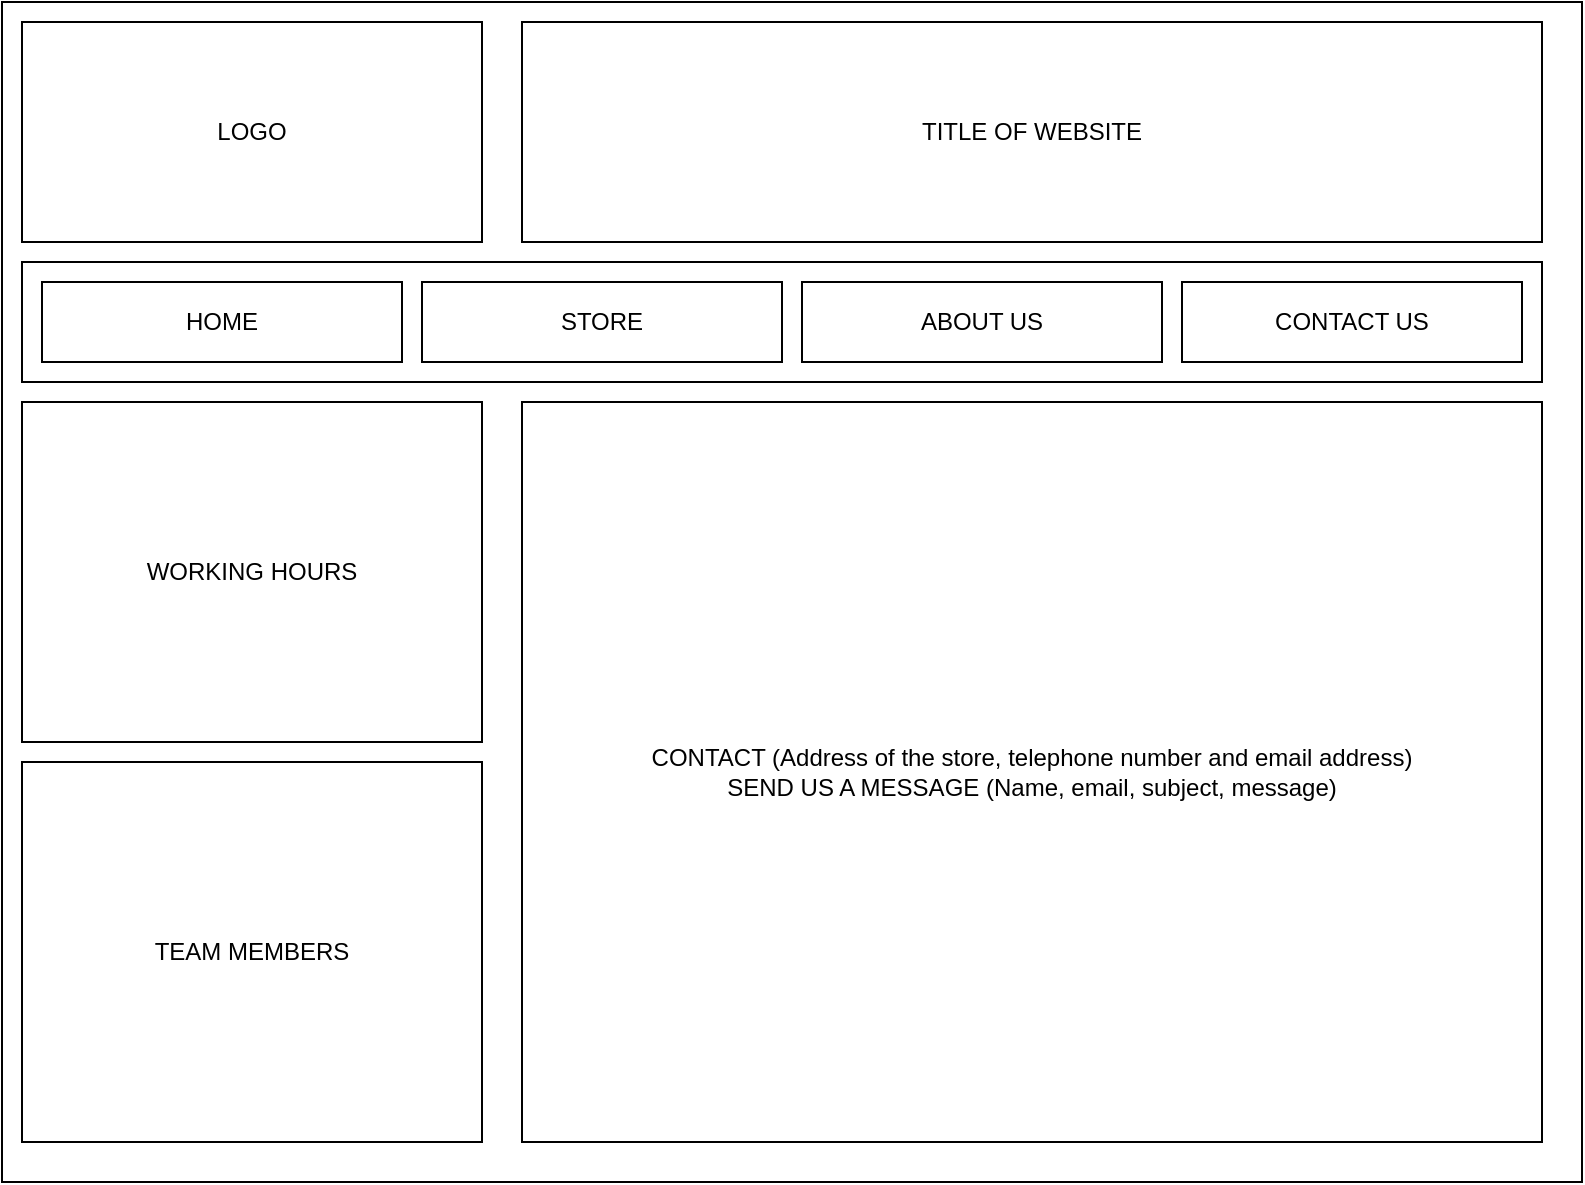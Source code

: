 <mxfile version="13.10.3" type="device"><diagram id="smVkLgaPRbsb72hqXyXr" name="Page-1"><mxGraphModel dx="1449" dy="627" grid="1" gridSize="10" guides="1" tooltips="1" connect="1" arrows="1" fold="1" page="1" pageScale="1" pageWidth="827" pageHeight="1169" math="0" shadow="0"><root><mxCell id="0"/><mxCell id="1" parent="0"/><mxCell id="NZYQVYrtvqEn0E00U35P-1" value="" style="rounded=0;whiteSpace=wrap;html=1;" vertex="1" parent="1"><mxGeometry x="20" y="30" width="790" height="590" as="geometry"/></mxCell><mxCell id="NZYQVYrtvqEn0E00U35P-2" value="WORKING HOURS" style="rounded=0;whiteSpace=wrap;html=1;" vertex="1" parent="1"><mxGeometry x="30" y="230" width="230" height="170" as="geometry"/></mxCell><mxCell id="NZYQVYrtvqEn0E00U35P-3" value="TEAM MEMBERS" style="rounded=0;whiteSpace=wrap;html=1;" vertex="1" parent="1"><mxGeometry x="30" y="410" width="230" height="190" as="geometry"/></mxCell><mxCell id="NZYQVYrtvqEn0E00U35P-4" value="CONTACT (Address of the store, telephone number and email address)&lt;br&gt;SEND US A MESSAGE (Name, email, subject, message)" style="rounded=0;whiteSpace=wrap;html=1;" vertex="1" parent="1"><mxGeometry x="280" y="230" width="510" height="370" as="geometry"/></mxCell><mxCell id="NZYQVYrtvqEn0E00U35P-5" value="LOGO" style="rounded=0;whiteSpace=wrap;html=1;" vertex="1" parent="1"><mxGeometry x="30" y="40" width="230" height="110" as="geometry"/></mxCell><mxCell id="NZYQVYrtvqEn0E00U35P-6" value="TITLE OF WEBSITE" style="rounded=0;whiteSpace=wrap;html=1;" vertex="1" parent="1"><mxGeometry x="280" y="40" width="510" height="110" as="geometry"/></mxCell><mxCell id="NZYQVYrtvqEn0E00U35P-7" value="" style="rounded=0;whiteSpace=wrap;html=1;" vertex="1" parent="1"><mxGeometry x="30" y="160" width="760" height="60" as="geometry"/></mxCell><mxCell id="NZYQVYrtvqEn0E00U35P-8" value="HOME" style="rounded=0;whiteSpace=wrap;html=1;" vertex="1" parent="1"><mxGeometry x="40" y="170" width="180" height="40" as="geometry"/></mxCell><mxCell id="NZYQVYrtvqEn0E00U35P-12" value="STORE" style="rounded=0;whiteSpace=wrap;html=1;" vertex="1" parent="1"><mxGeometry x="230" y="170" width="180" height="40" as="geometry"/></mxCell><mxCell id="NZYQVYrtvqEn0E00U35P-13" value="CONTACT US" style="rounded=0;whiteSpace=wrap;html=1;" vertex="1" parent="1"><mxGeometry x="610" y="170" width="170" height="40" as="geometry"/></mxCell><mxCell id="NZYQVYrtvqEn0E00U35P-14" value="ABOUT US" style="rounded=0;whiteSpace=wrap;html=1;" vertex="1" parent="1"><mxGeometry x="420" y="170" width="180" height="40" as="geometry"/></mxCell></root></mxGraphModel></diagram></mxfile>